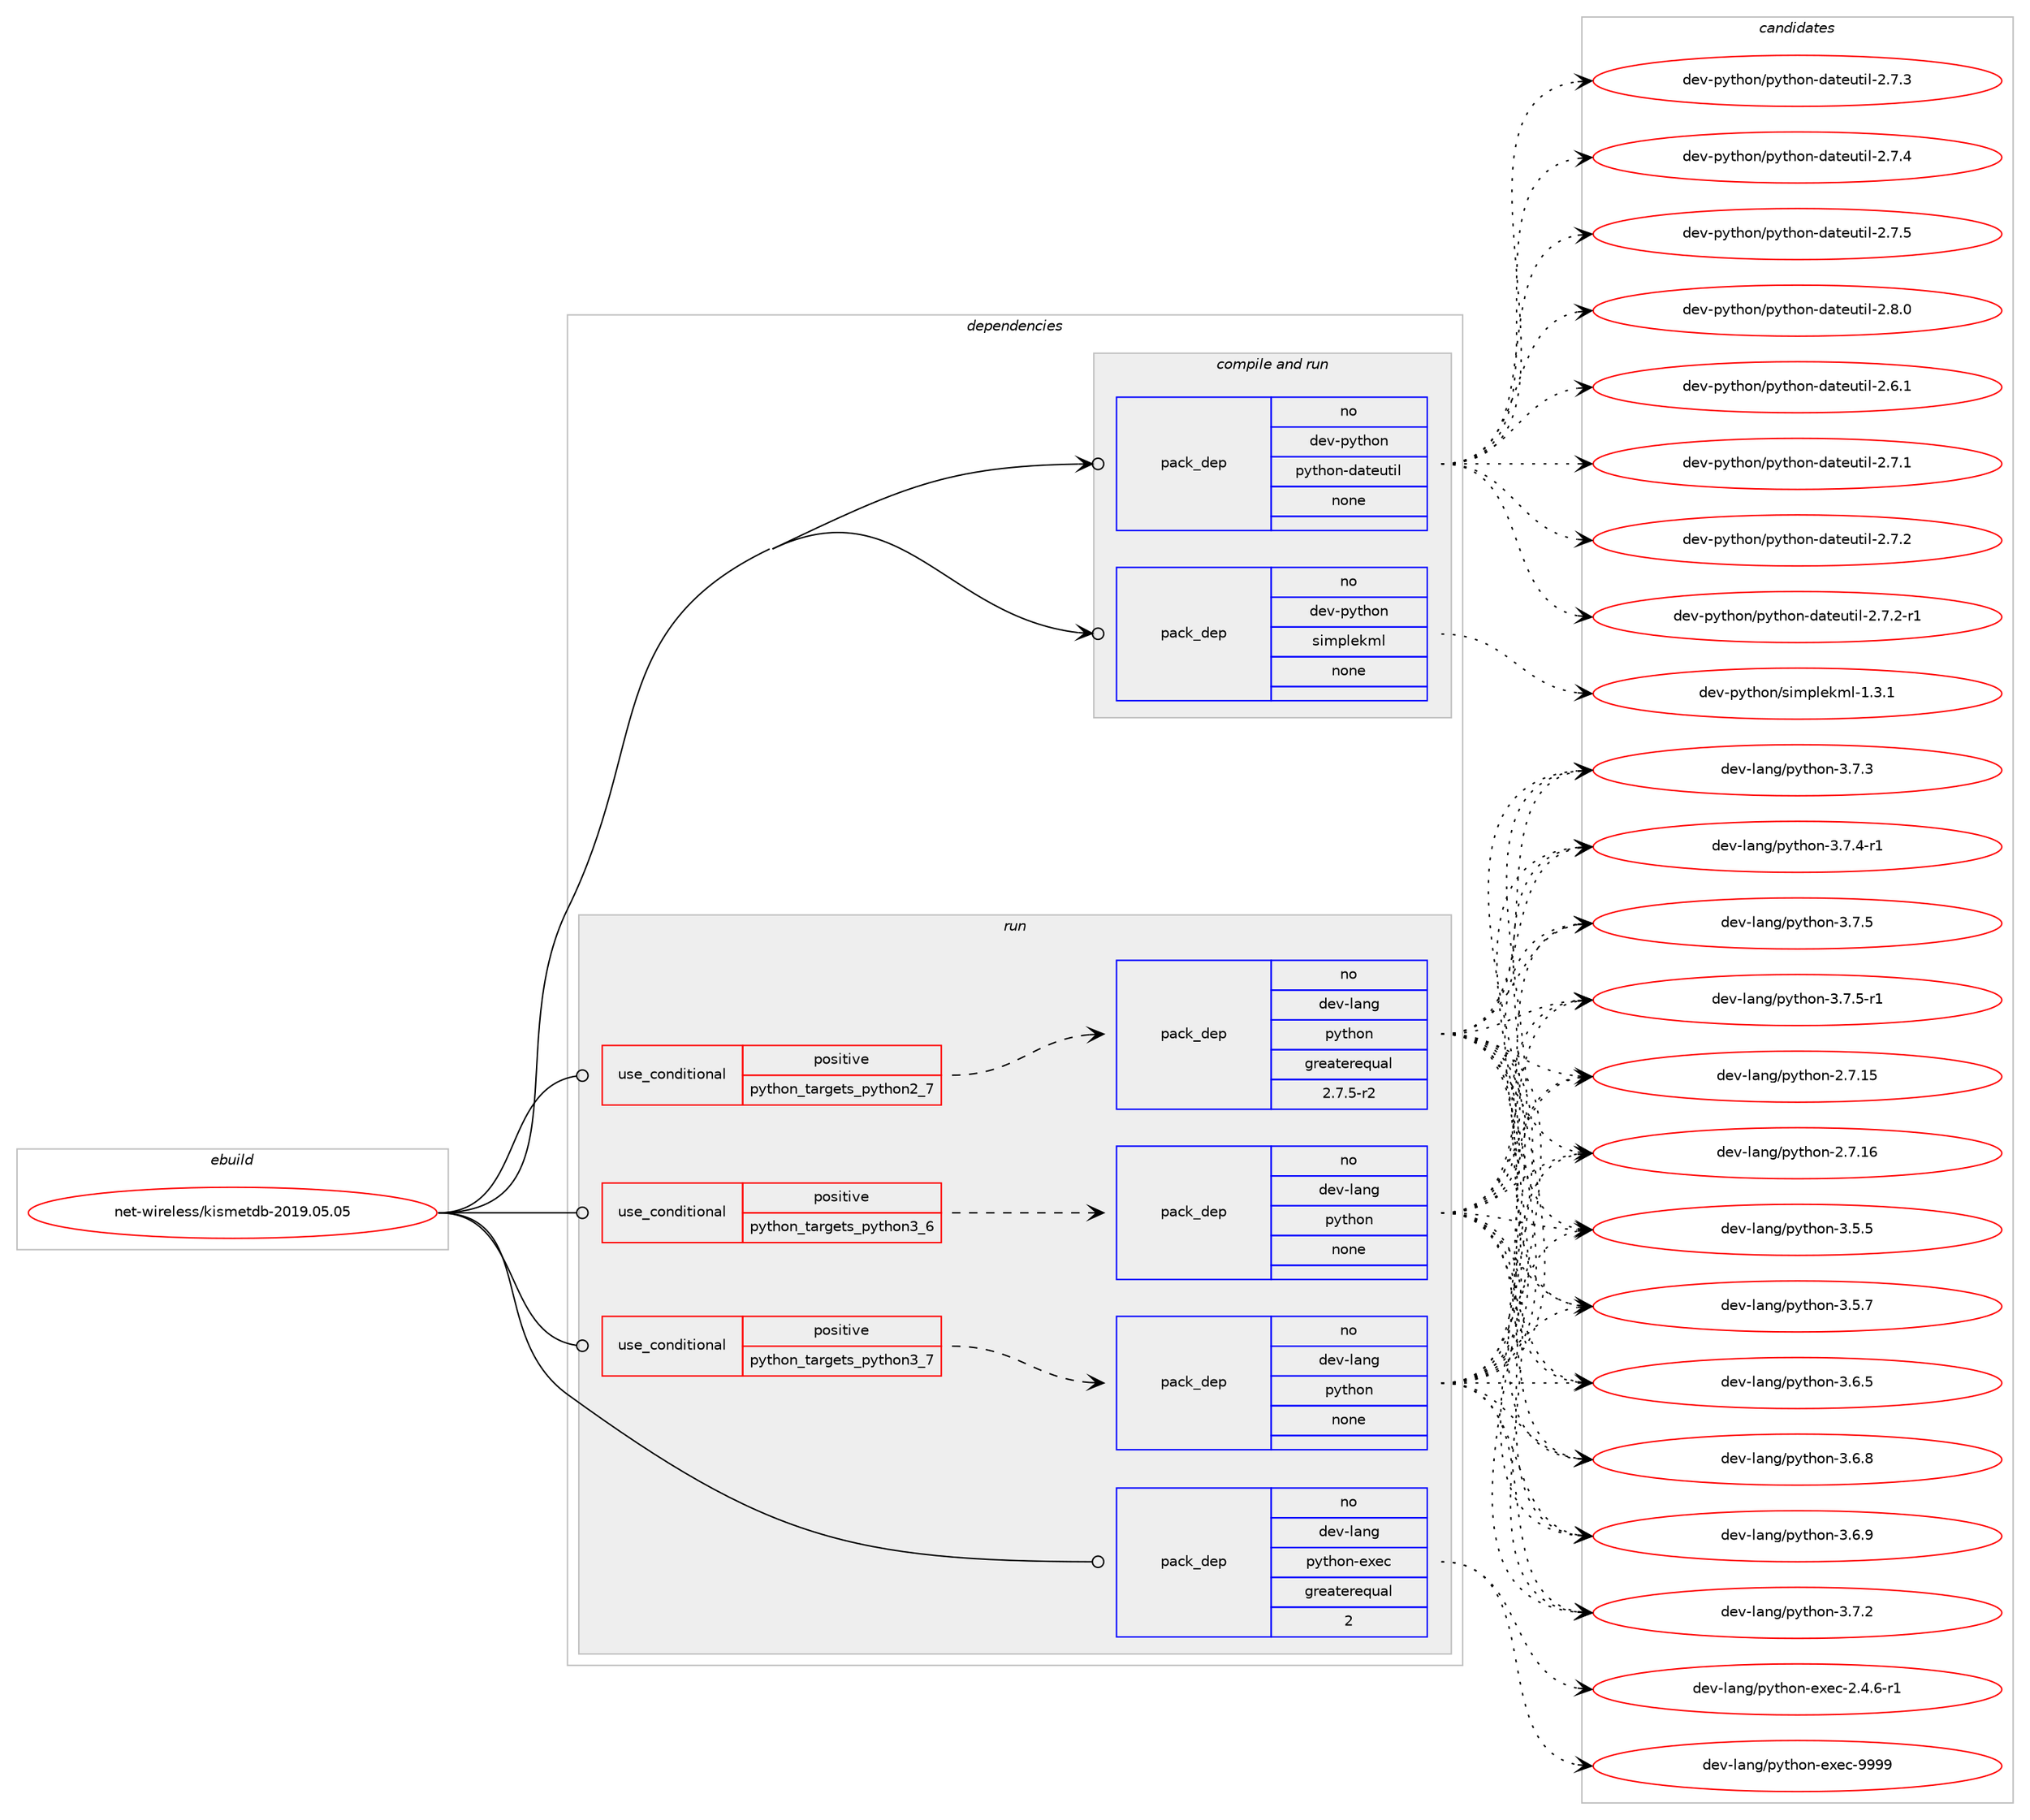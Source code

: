 digraph prolog {

# *************
# Graph options
# *************

newrank=true;
concentrate=true;
compound=true;
graph [rankdir=LR,fontname=Helvetica,fontsize=10,ranksep=1.5];#, ranksep=2.5, nodesep=0.2];
edge  [arrowhead=vee];
node  [fontname=Helvetica,fontsize=10];

# **********
# The ebuild
# **********

subgraph cluster_leftcol {
color=gray;
rank=same;
label=<<i>ebuild</i>>;
id [label="net-wireless/kismetdb-2019.05.05", color=red, width=4, href="../net-wireless/kismetdb-2019.05.05.svg"];
}

# ****************
# The dependencies
# ****************

subgraph cluster_midcol {
color=gray;
label=<<i>dependencies</i>>;
subgraph cluster_compile {
fillcolor="#eeeeee";
style=filled;
label=<<i>compile</i>>;
}
subgraph cluster_compileandrun {
fillcolor="#eeeeee";
style=filled;
label=<<i>compile and run</i>>;
subgraph pack623857 {
dependency844860 [label=<<TABLE BORDER="0" CELLBORDER="1" CELLSPACING="0" CELLPADDING="4" WIDTH="220"><TR><TD ROWSPAN="6" CELLPADDING="30">pack_dep</TD></TR><TR><TD WIDTH="110">no</TD></TR><TR><TD>dev-python</TD></TR><TR><TD>python-dateutil</TD></TR><TR><TD>none</TD></TR><TR><TD></TD></TR></TABLE>>, shape=none, color=blue];
}
id:e -> dependency844860:w [weight=20,style="solid",arrowhead="odotvee"];
subgraph pack623858 {
dependency844861 [label=<<TABLE BORDER="0" CELLBORDER="1" CELLSPACING="0" CELLPADDING="4" WIDTH="220"><TR><TD ROWSPAN="6" CELLPADDING="30">pack_dep</TD></TR><TR><TD WIDTH="110">no</TD></TR><TR><TD>dev-python</TD></TR><TR><TD>simplekml</TD></TR><TR><TD>none</TD></TR><TR><TD></TD></TR></TABLE>>, shape=none, color=blue];
}
id:e -> dependency844861:w [weight=20,style="solid",arrowhead="odotvee"];
}
subgraph cluster_run {
fillcolor="#eeeeee";
style=filled;
label=<<i>run</i>>;
subgraph cond206087 {
dependency844862 [label=<<TABLE BORDER="0" CELLBORDER="1" CELLSPACING="0" CELLPADDING="4"><TR><TD ROWSPAN="3" CELLPADDING="10">use_conditional</TD></TR><TR><TD>positive</TD></TR><TR><TD>python_targets_python2_7</TD></TR></TABLE>>, shape=none, color=red];
subgraph pack623859 {
dependency844863 [label=<<TABLE BORDER="0" CELLBORDER="1" CELLSPACING="0" CELLPADDING="4" WIDTH="220"><TR><TD ROWSPAN="6" CELLPADDING="30">pack_dep</TD></TR><TR><TD WIDTH="110">no</TD></TR><TR><TD>dev-lang</TD></TR><TR><TD>python</TD></TR><TR><TD>greaterequal</TD></TR><TR><TD>2.7.5-r2</TD></TR></TABLE>>, shape=none, color=blue];
}
dependency844862:e -> dependency844863:w [weight=20,style="dashed",arrowhead="vee"];
}
id:e -> dependency844862:w [weight=20,style="solid",arrowhead="odot"];
subgraph cond206088 {
dependency844864 [label=<<TABLE BORDER="0" CELLBORDER="1" CELLSPACING="0" CELLPADDING="4"><TR><TD ROWSPAN="3" CELLPADDING="10">use_conditional</TD></TR><TR><TD>positive</TD></TR><TR><TD>python_targets_python3_6</TD></TR></TABLE>>, shape=none, color=red];
subgraph pack623860 {
dependency844865 [label=<<TABLE BORDER="0" CELLBORDER="1" CELLSPACING="0" CELLPADDING="4" WIDTH="220"><TR><TD ROWSPAN="6" CELLPADDING="30">pack_dep</TD></TR><TR><TD WIDTH="110">no</TD></TR><TR><TD>dev-lang</TD></TR><TR><TD>python</TD></TR><TR><TD>none</TD></TR><TR><TD></TD></TR></TABLE>>, shape=none, color=blue];
}
dependency844864:e -> dependency844865:w [weight=20,style="dashed",arrowhead="vee"];
}
id:e -> dependency844864:w [weight=20,style="solid",arrowhead="odot"];
subgraph cond206089 {
dependency844866 [label=<<TABLE BORDER="0" CELLBORDER="1" CELLSPACING="0" CELLPADDING="4"><TR><TD ROWSPAN="3" CELLPADDING="10">use_conditional</TD></TR><TR><TD>positive</TD></TR><TR><TD>python_targets_python3_7</TD></TR></TABLE>>, shape=none, color=red];
subgraph pack623861 {
dependency844867 [label=<<TABLE BORDER="0" CELLBORDER="1" CELLSPACING="0" CELLPADDING="4" WIDTH="220"><TR><TD ROWSPAN="6" CELLPADDING="30">pack_dep</TD></TR><TR><TD WIDTH="110">no</TD></TR><TR><TD>dev-lang</TD></TR><TR><TD>python</TD></TR><TR><TD>none</TD></TR><TR><TD></TD></TR></TABLE>>, shape=none, color=blue];
}
dependency844866:e -> dependency844867:w [weight=20,style="dashed",arrowhead="vee"];
}
id:e -> dependency844866:w [weight=20,style="solid",arrowhead="odot"];
subgraph pack623862 {
dependency844868 [label=<<TABLE BORDER="0" CELLBORDER="1" CELLSPACING="0" CELLPADDING="4" WIDTH="220"><TR><TD ROWSPAN="6" CELLPADDING="30">pack_dep</TD></TR><TR><TD WIDTH="110">no</TD></TR><TR><TD>dev-lang</TD></TR><TR><TD>python-exec</TD></TR><TR><TD>greaterequal</TD></TR><TR><TD>2</TD></TR></TABLE>>, shape=none, color=blue];
}
id:e -> dependency844868:w [weight=20,style="solid",arrowhead="odot"];
}
}

# **************
# The candidates
# **************

subgraph cluster_choices {
rank=same;
color=gray;
label=<<i>candidates</i>>;

subgraph choice623857 {
color=black;
nodesep=1;
choice10010111845112121116104111110471121211161041111104510097116101117116105108455046544649 [label="dev-python/python-dateutil-2.6.1", color=red, width=4,href="../dev-python/python-dateutil-2.6.1.svg"];
choice10010111845112121116104111110471121211161041111104510097116101117116105108455046554649 [label="dev-python/python-dateutil-2.7.1", color=red, width=4,href="../dev-python/python-dateutil-2.7.1.svg"];
choice10010111845112121116104111110471121211161041111104510097116101117116105108455046554650 [label="dev-python/python-dateutil-2.7.2", color=red, width=4,href="../dev-python/python-dateutil-2.7.2.svg"];
choice100101118451121211161041111104711212111610411111045100971161011171161051084550465546504511449 [label="dev-python/python-dateutil-2.7.2-r1", color=red, width=4,href="../dev-python/python-dateutil-2.7.2-r1.svg"];
choice10010111845112121116104111110471121211161041111104510097116101117116105108455046554651 [label="dev-python/python-dateutil-2.7.3", color=red, width=4,href="../dev-python/python-dateutil-2.7.3.svg"];
choice10010111845112121116104111110471121211161041111104510097116101117116105108455046554652 [label="dev-python/python-dateutil-2.7.4", color=red, width=4,href="../dev-python/python-dateutil-2.7.4.svg"];
choice10010111845112121116104111110471121211161041111104510097116101117116105108455046554653 [label="dev-python/python-dateutil-2.7.5", color=red, width=4,href="../dev-python/python-dateutil-2.7.5.svg"];
choice10010111845112121116104111110471121211161041111104510097116101117116105108455046564648 [label="dev-python/python-dateutil-2.8.0", color=red, width=4,href="../dev-python/python-dateutil-2.8.0.svg"];
dependency844860:e -> choice10010111845112121116104111110471121211161041111104510097116101117116105108455046544649:w [style=dotted,weight="100"];
dependency844860:e -> choice10010111845112121116104111110471121211161041111104510097116101117116105108455046554649:w [style=dotted,weight="100"];
dependency844860:e -> choice10010111845112121116104111110471121211161041111104510097116101117116105108455046554650:w [style=dotted,weight="100"];
dependency844860:e -> choice100101118451121211161041111104711212111610411111045100971161011171161051084550465546504511449:w [style=dotted,weight="100"];
dependency844860:e -> choice10010111845112121116104111110471121211161041111104510097116101117116105108455046554651:w [style=dotted,weight="100"];
dependency844860:e -> choice10010111845112121116104111110471121211161041111104510097116101117116105108455046554652:w [style=dotted,weight="100"];
dependency844860:e -> choice10010111845112121116104111110471121211161041111104510097116101117116105108455046554653:w [style=dotted,weight="100"];
dependency844860:e -> choice10010111845112121116104111110471121211161041111104510097116101117116105108455046564648:w [style=dotted,weight="100"];
}
subgraph choice623858 {
color=black;
nodesep=1;
choice1001011184511212111610411111047115105109112108101107109108454946514649 [label="dev-python/simplekml-1.3.1", color=red, width=4,href="../dev-python/simplekml-1.3.1.svg"];
dependency844861:e -> choice1001011184511212111610411111047115105109112108101107109108454946514649:w [style=dotted,weight="100"];
}
subgraph choice623859 {
color=black;
nodesep=1;
choice10010111845108971101034711212111610411111045504655464953 [label="dev-lang/python-2.7.15", color=red, width=4,href="../dev-lang/python-2.7.15.svg"];
choice10010111845108971101034711212111610411111045504655464954 [label="dev-lang/python-2.7.16", color=red, width=4,href="../dev-lang/python-2.7.16.svg"];
choice100101118451089711010347112121116104111110455146534653 [label="dev-lang/python-3.5.5", color=red, width=4,href="../dev-lang/python-3.5.5.svg"];
choice100101118451089711010347112121116104111110455146534655 [label="dev-lang/python-3.5.7", color=red, width=4,href="../dev-lang/python-3.5.7.svg"];
choice100101118451089711010347112121116104111110455146544653 [label="dev-lang/python-3.6.5", color=red, width=4,href="../dev-lang/python-3.6.5.svg"];
choice100101118451089711010347112121116104111110455146544656 [label="dev-lang/python-3.6.8", color=red, width=4,href="../dev-lang/python-3.6.8.svg"];
choice100101118451089711010347112121116104111110455146544657 [label="dev-lang/python-3.6.9", color=red, width=4,href="../dev-lang/python-3.6.9.svg"];
choice100101118451089711010347112121116104111110455146554650 [label="dev-lang/python-3.7.2", color=red, width=4,href="../dev-lang/python-3.7.2.svg"];
choice100101118451089711010347112121116104111110455146554651 [label="dev-lang/python-3.7.3", color=red, width=4,href="../dev-lang/python-3.7.3.svg"];
choice1001011184510897110103471121211161041111104551465546524511449 [label="dev-lang/python-3.7.4-r1", color=red, width=4,href="../dev-lang/python-3.7.4-r1.svg"];
choice100101118451089711010347112121116104111110455146554653 [label="dev-lang/python-3.7.5", color=red, width=4,href="../dev-lang/python-3.7.5.svg"];
choice1001011184510897110103471121211161041111104551465546534511449 [label="dev-lang/python-3.7.5-r1", color=red, width=4,href="../dev-lang/python-3.7.5-r1.svg"];
dependency844863:e -> choice10010111845108971101034711212111610411111045504655464953:w [style=dotted,weight="100"];
dependency844863:e -> choice10010111845108971101034711212111610411111045504655464954:w [style=dotted,weight="100"];
dependency844863:e -> choice100101118451089711010347112121116104111110455146534653:w [style=dotted,weight="100"];
dependency844863:e -> choice100101118451089711010347112121116104111110455146534655:w [style=dotted,weight="100"];
dependency844863:e -> choice100101118451089711010347112121116104111110455146544653:w [style=dotted,weight="100"];
dependency844863:e -> choice100101118451089711010347112121116104111110455146544656:w [style=dotted,weight="100"];
dependency844863:e -> choice100101118451089711010347112121116104111110455146544657:w [style=dotted,weight="100"];
dependency844863:e -> choice100101118451089711010347112121116104111110455146554650:w [style=dotted,weight="100"];
dependency844863:e -> choice100101118451089711010347112121116104111110455146554651:w [style=dotted,weight="100"];
dependency844863:e -> choice1001011184510897110103471121211161041111104551465546524511449:w [style=dotted,weight="100"];
dependency844863:e -> choice100101118451089711010347112121116104111110455146554653:w [style=dotted,weight="100"];
dependency844863:e -> choice1001011184510897110103471121211161041111104551465546534511449:w [style=dotted,weight="100"];
}
subgraph choice623860 {
color=black;
nodesep=1;
choice10010111845108971101034711212111610411111045504655464953 [label="dev-lang/python-2.7.15", color=red, width=4,href="../dev-lang/python-2.7.15.svg"];
choice10010111845108971101034711212111610411111045504655464954 [label="dev-lang/python-2.7.16", color=red, width=4,href="../dev-lang/python-2.7.16.svg"];
choice100101118451089711010347112121116104111110455146534653 [label="dev-lang/python-3.5.5", color=red, width=4,href="../dev-lang/python-3.5.5.svg"];
choice100101118451089711010347112121116104111110455146534655 [label="dev-lang/python-3.5.7", color=red, width=4,href="../dev-lang/python-3.5.7.svg"];
choice100101118451089711010347112121116104111110455146544653 [label="dev-lang/python-3.6.5", color=red, width=4,href="../dev-lang/python-3.6.5.svg"];
choice100101118451089711010347112121116104111110455146544656 [label="dev-lang/python-3.6.8", color=red, width=4,href="../dev-lang/python-3.6.8.svg"];
choice100101118451089711010347112121116104111110455146544657 [label="dev-lang/python-3.6.9", color=red, width=4,href="../dev-lang/python-3.6.9.svg"];
choice100101118451089711010347112121116104111110455146554650 [label="dev-lang/python-3.7.2", color=red, width=4,href="../dev-lang/python-3.7.2.svg"];
choice100101118451089711010347112121116104111110455146554651 [label="dev-lang/python-3.7.3", color=red, width=4,href="../dev-lang/python-3.7.3.svg"];
choice1001011184510897110103471121211161041111104551465546524511449 [label="dev-lang/python-3.7.4-r1", color=red, width=4,href="../dev-lang/python-3.7.4-r1.svg"];
choice100101118451089711010347112121116104111110455146554653 [label="dev-lang/python-3.7.5", color=red, width=4,href="../dev-lang/python-3.7.5.svg"];
choice1001011184510897110103471121211161041111104551465546534511449 [label="dev-lang/python-3.7.5-r1", color=red, width=4,href="../dev-lang/python-3.7.5-r1.svg"];
dependency844865:e -> choice10010111845108971101034711212111610411111045504655464953:w [style=dotted,weight="100"];
dependency844865:e -> choice10010111845108971101034711212111610411111045504655464954:w [style=dotted,weight="100"];
dependency844865:e -> choice100101118451089711010347112121116104111110455146534653:w [style=dotted,weight="100"];
dependency844865:e -> choice100101118451089711010347112121116104111110455146534655:w [style=dotted,weight="100"];
dependency844865:e -> choice100101118451089711010347112121116104111110455146544653:w [style=dotted,weight="100"];
dependency844865:e -> choice100101118451089711010347112121116104111110455146544656:w [style=dotted,weight="100"];
dependency844865:e -> choice100101118451089711010347112121116104111110455146544657:w [style=dotted,weight="100"];
dependency844865:e -> choice100101118451089711010347112121116104111110455146554650:w [style=dotted,weight="100"];
dependency844865:e -> choice100101118451089711010347112121116104111110455146554651:w [style=dotted,weight="100"];
dependency844865:e -> choice1001011184510897110103471121211161041111104551465546524511449:w [style=dotted,weight="100"];
dependency844865:e -> choice100101118451089711010347112121116104111110455146554653:w [style=dotted,weight="100"];
dependency844865:e -> choice1001011184510897110103471121211161041111104551465546534511449:w [style=dotted,weight="100"];
}
subgraph choice623861 {
color=black;
nodesep=1;
choice10010111845108971101034711212111610411111045504655464953 [label="dev-lang/python-2.7.15", color=red, width=4,href="../dev-lang/python-2.7.15.svg"];
choice10010111845108971101034711212111610411111045504655464954 [label="dev-lang/python-2.7.16", color=red, width=4,href="../dev-lang/python-2.7.16.svg"];
choice100101118451089711010347112121116104111110455146534653 [label="dev-lang/python-3.5.5", color=red, width=4,href="../dev-lang/python-3.5.5.svg"];
choice100101118451089711010347112121116104111110455146534655 [label="dev-lang/python-3.5.7", color=red, width=4,href="../dev-lang/python-3.5.7.svg"];
choice100101118451089711010347112121116104111110455146544653 [label="dev-lang/python-3.6.5", color=red, width=4,href="../dev-lang/python-3.6.5.svg"];
choice100101118451089711010347112121116104111110455146544656 [label="dev-lang/python-3.6.8", color=red, width=4,href="../dev-lang/python-3.6.8.svg"];
choice100101118451089711010347112121116104111110455146544657 [label="dev-lang/python-3.6.9", color=red, width=4,href="../dev-lang/python-3.6.9.svg"];
choice100101118451089711010347112121116104111110455146554650 [label="dev-lang/python-3.7.2", color=red, width=4,href="../dev-lang/python-3.7.2.svg"];
choice100101118451089711010347112121116104111110455146554651 [label="dev-lang/python-3.7.3", color=red, width=4,href="../dev-lang/python-3.7.3.svg"];
choice1001011184510897110103471121211161041111104551465546524511449 [label="dev-lang/python-3.7.4-r1", color=red, width=4,href="../dev-lang/python-3.7.4-r1.svg"];
choice100101118451089711010347112121116104111110455146554653 [label="dev-lang/python-3.7.5", color=red, width=4,href="../dev-lang/python-3.7.5.svg"];
choice1001011184510897110103471121211161041111104551465546534511449 [label="dev-lang/python-3.7.5-r1", color=red, width=4,href="../dev-lang/python-3.7.5-r1.svg"];
dependency844867:e -> choice10010111845108971101034711212111610411111045504655464953:w [style=dotted,weight="100"];
dependency844867:e -> choice10010111845108971101034711212111610411111045504655464954:w [style=dotted,weight="100"];
dependency844867:e -> choice100101118451089711010347112121116104111110455146534653:w [style=dotted,weight="100"];
dependency844867:e -> choice100101118451089711010347112121116104111110455146534655:w [style=dotted,weight="100"];
dependency844867:e -> choice100101118451089711010347112121116104111110455146544653:w [style=dotted,weight="100"];
dependency844867:e -> choice100101118451089711010347112121116104111110455146544656:w [style=dotted,weight="100"];
dependency844867:e -> choice100101118451089711010347112121116104111110455146544657:w [style=dotted,weight="100"];
dependency844867:e -> choice100101118451089711010347112121116104111110455146554650:w [style=dotted,weight="100"];
dependency844867:e -> choice100101118451089711010347112121116104111110455146554651:w [style=dotted,weight="100"];
dependency844867:e -> choice1001011184510897110103471121211161041111104551465546524511449:w [style=dotted,weight="100"];
dependency844867:e -> choice100101118451089711010347112121116104111110455146554653:w [style=dotted,weight="100"];
dependency844867:e -> choice1001011184510897110103471121211161041111104551465546534511449:w [style=dotted,weight="100"];
}
subgraph choice623862 {
color=black;
nodesep=1;
choice10010111845108971101034711212111610411111045101120101994550465246544511449 [label="dev-lang/python-exec-2.4.6-r1", color=red, width=4,href="../dev-lang/python-exec-2.4.6-r1.svg"];
choice10010111845108971101034711212111610411111045101120101994557575757 [label="dev-lang/python-exec-9999", color=red, width=4,href="../dev-lang/python-exec-9999.svg"];
dependency844868:e -> choice10010111845108971101034711212111610411111045101120101994550465246544511449:w [style=dotted,weight="100"];
dependency844868:e -> choice10010111845108971101034711212111610411111045101120101994557575757:w [style=dotted,weight="100"];
}
}

}
